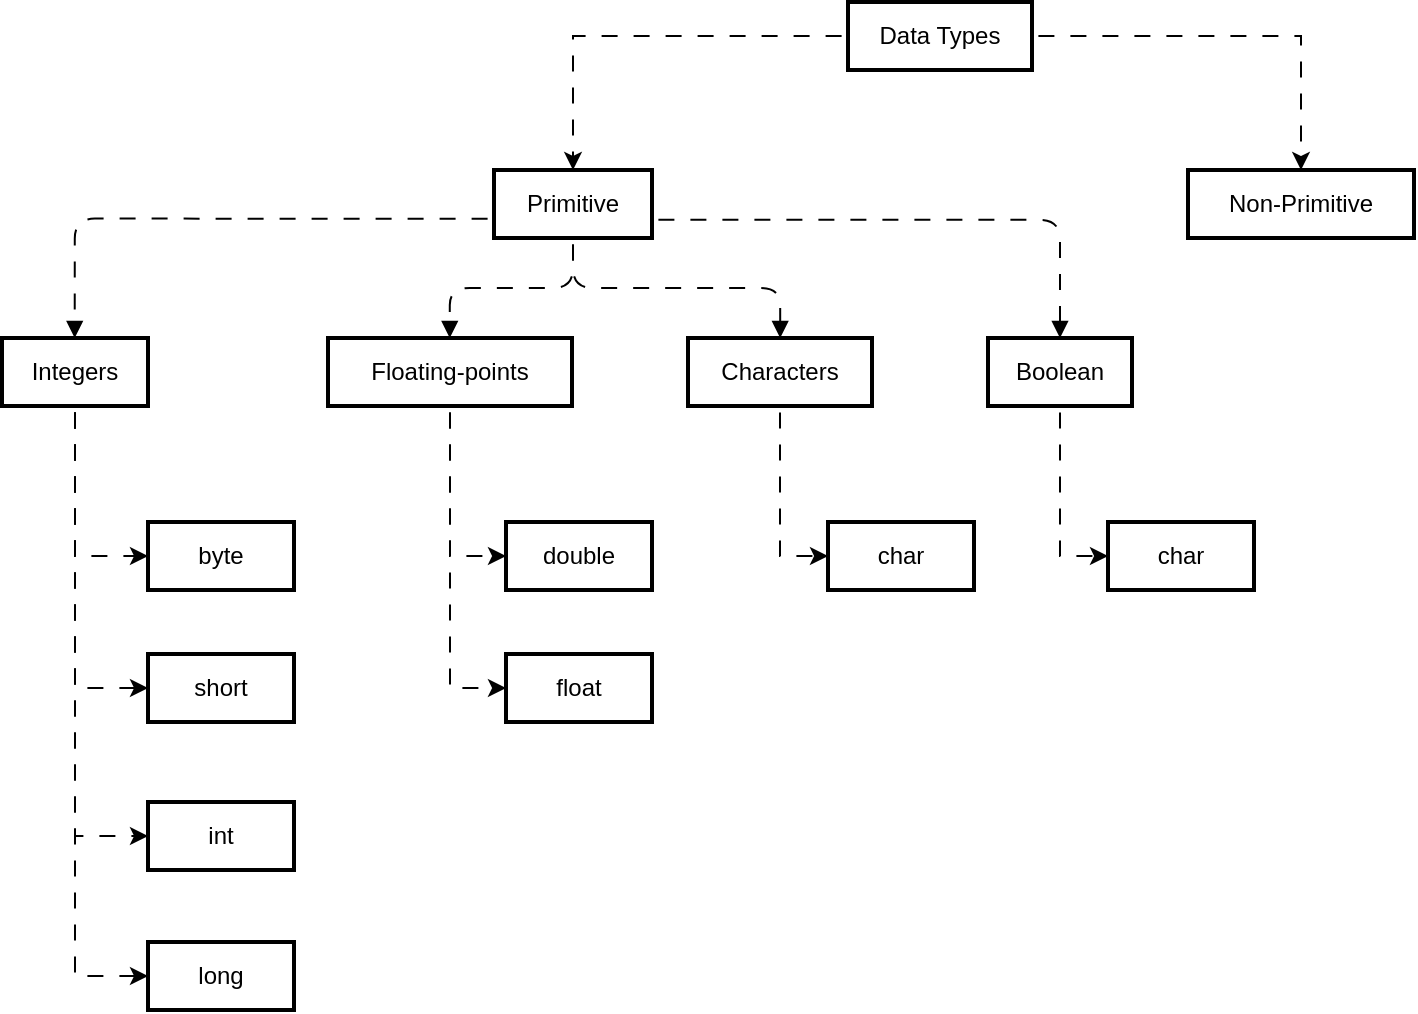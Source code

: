 <mxfile version="23.1.6" type="github">
  <diagram name="Page-1" id="NZbzHBPe5YF4VIzsgg0A">
    <mxGraphModel dx="2284" dy="1882" grid="1" gridSize="10" guides="1" tooltips="1" connect="1" arrows="1" fold="1" page="1" pageScale="1" pageWidth="850" pageHeight="1100" math="0" shadow="0">
      <root>
        <mxCell id="0" />
        <mxCell id="1" parent="0" />
        <mxCell id="fs3YQXYDzvtj9iLQUYuB-33" style="edgeStyle=orthogonalEdgeStyle;rounded=0;orthogonalLoop=1;jettySize=auto;html=1;entryX=0.5;entryY=0;entryDx=0;entryDy=0;exitX=0;exitY=0.5;exitDx=0;exitDy=0;flowAnimation=1;" edge="1" parent="1" source="2" target="3">
          <mxGeometry relative="1" as="geometry" />
        </mxCell>
        <mxCell id="fs3YQXYDzvtj9iLQUYuB-34" style="edgeStyle=orthogonalEdgeStyle;rounded=0;orthogonalLoop=1;jettySize=auto;html=1;entryX=0.5;entryY=0;entryDx=0;entryDy=0;flowAnimation=1;" edge="1" parent="1" source="2" target="8">
          <mxGeometry relative="1" as="geometry" />
        </mxCell>
        <mxCell id="2" value="Data Types" style="whiteSpace=wrap;strokeWidth=2;" parent="1" vertex="1">
          <mxGeometry x="-410" y="-800" width="92" height="34" as="geometry" />
        </mxCell>
        <mxCell id="3" value="Primitive" style="whiteSpace=wrap;strokeWidth=2;" parent="1" vertex="1">
          <mxGeometry x="-587" y="-716" width="79" height="34" as="geometry" />
        </mxCell>
        <mxCell id="fs3YQXYDzvtj9iLQUYuB-19" style="edgeStyle=orthogonalEdgeStyle;rounded=0;orthogonalLoop=1;jettySize=auto;html=1;entryX=0;entryY=0.5;entryDx=0;entryDy=0;flowAnimation=1;" edge="1" parent="1" source="4" target="fs3YQXYDzvtj9iLQUYuB-14">
          <mxGeometry relative="1" as="geometry" />
        </mxCell>
        <mxCell id="fs3YQXYDzvtj9iLQUYuB-20" style="edgeStyle=orthogonalEdgeStyle;rounded=0;orthogonalLoop=1;jettySize=auto;html=1;entryX=0;entryY=0.5;entryDx=0;entryDy=0;flowAnimation=1;" edge="1" parent="1" source="4" target="fs3YQXYDzvtj9iLQUYuB-15">
          <mxGeometry relative="1" as="geometry" />
        </mxCell>
        <mxCell id="fs3YQXYDzvtj9iLQUYuB-21" style="edgeStyle=orthogonalEdgeStyle;rounded=0;orthogonalLoop=1;jettySize=auto;html=1;entryX=0;entryY=0.5;entryDx=0;entryDy=0;flowAnimation=1;" edge="1" parent="1" source="4" target="fs3YQXYDzvtj9iLQUYuB-16">
          <mxGeometry relative="1" as="geometry" />
        </mxCell>
        <mxCell id="fs3YQXYDzvtj9iLQUYuB-22" style="edgeStyle=orthogonalEdgeStyle;rounded=0;orthogonalLoop=1;jettySize=auto;html=1;entryX=0;entryY=0.5;entryDx=0;entryDy=0;flowAnimation=1;" edge="1" parent="1" source="4" target="fs3YQXYDzvtj9iLQUYuB-17">
          <mxGeometry relative="1" as="geometry" />
        </mxCell>
        <mxCell id="4" value="Integers" style="whiteSpace=wrap;strokeWidth=2;" parent="1" vertex="1">
          <mxGeometry x="-833" y="-632" width="73" height="34" as="geometry" />
        </mxCell>
        <mxCell id="fs3YQXYDzvtj9iLQUYuB-25" style="edgeStyle=orthogonalEdgeStyle;rounded=0;orthogonalLoop=1;jettySize=auto;html=1;entryX=0;entryY=0.5;entryDx=0;entryDy=0;flowAnimation=1;" edge="1" parent="1" source="5" target="fs3YQXYDzvtj9iLQUYuB-23">
          <mxGeometry relative="1" as="geometry" />
        </mxCell>
        <mxCell id="fs3YQXYDzvtj9iLQUYuB-26" style="edgeStyle=orthogonalEdgeStyle;rounded=0;orthogonalLoop=1;jettySize=auto;html=1;entryX=0;entryY=0.5;entryDx=0;entryDy=0;flowAnimation=1;" edge="1" parent="1" source="5" target="fs3YQXYDzvtj9iLQUYuB-24">
          <mxGeometry relative="1" as="geometry" />
        </mxCell>
        <mxCell id="5" value="Floating-points" style="whiteSpace=wrap;strokeWidth=2;" parent="1" vertex="1">
          <mxGeometry x="-670" y="-632" width="122" height="34" as="geometry" />
        </mxCell>
        <mxCell id="fs3YQXYDzvtj9iLQUYuB-29" style="edgeStyle=orthogonalEdgeStyle;rounded=0;orthogonalLoop=1;jettySize=auto;html=1;entryX=0;entryY=0.5;entryDx=0;entryDy=0;flowAnimation=1;" edge="1" parent="1" source="6" target="fs3YQXYDzvtj9iLQUYuB-27">
          <mxGeometry relative="1" as="geometry" />
        </mxCell>
        <mxCell id="6" value="Characters" style="whiteSpace=wrap;strokeWidth=2;" parent="1" vertex="1">
          <mxGeometry x="-490" y="-632" width="92" height="34" as="geometry" />
        </mxCell>
        <mxCell id="fs3YQXYDzvtj9iLQUYuB-32" style="edgeStyle=orthogonalEdgeStyle;rounded=0;orthogonalLoop=1;jettySize=auto;html=1;entryX=0;entryY=0.5;entryDx=0;entryDy=0;flowAnimation=1;" edge="1" parent="1" source="7" target="fs3YQXYDzvtj9iLQUYuB-31">
          <mxGeometry relative="1" as="geometry" />
        </mxCell>
        <mxCell id="7" value="Boolean" style="whiteSpace=wrap;strokeWidth=2;" parent="1" vertex="1">
          <mxGeometry x="-340" y="-632" width="72" height="34" as="geometry" />
        </mxCell>
        <mxCell id="8" value="Non-Primitive" style="whiteSpace=wrap;strokeWidth=2;" parent="1" vertex="1">
          <mxGeometry x="-240" y="-716" width="113" height="34" as="geometry" />
        </mxCell>
        <mxCell id="10" value="" style="startArrow=none;endArrow=block;exitX=-0.002;exitY=0.717;entryX=0.498;entryY=0;edgeStyle=orthogonalEdgeStyle;flowAnimation=1;" parent="1" source="3" target="4" edge="1">
          <mxGeometry relative="1" as="geometry" />
        </mxCell>
        <mxCell id="11" value="" style="startArrow=none;endArrow=block;exitX=0.5;exitY=1;entryX=0.499;entryY=0;edgeStyle=orthogonalEdgeStyle;flowAnimation=1;exitDx=0;exitDy=0;" parent="1" source="3" target="5" edge="1">
          <mxGeometry relative="1" as="geometry" />
        </mxCell>
        <mxCell id="12" value="" style="startArrow=none;endArrow=block;exitX=0.5;exitY=1;entryX=0.501;entryY=0;edgeStyle=orthogonalEdgeStyle;flowAnimation=1;exitDx=0;exitDy=0;" parent="1" source="3" target="6" edge="1">
          <mxGeometry relative="1" as="geometry" />
        </mxCell>
        <mxCell id="13" value="" style="startArrow=none;endArrow=block;exitX=1.002;exitY=0.733;entryX=0.5;entryY=0;edgeStyle=orthogonalEdgeStyle;flowAnimation=1;" parent="1" source="3" target="7" edge="1">
          <mxGeometry relative="1" as="geometry" />
        </mxCell>
        <mxCell id="fs3YQXYDzvtj9iLQUYuB-14" value="byte" style="whiteSpace=wrap;strokeWidth=2;" vertex="1" parent="1">
          <mxGeometry x="-760" y="-540" width="73" height="34" as="geometry" />
        </mxCell>
        <mxCell id="fs3YQXYDzvtj9iLQUYuB-15" value="short" style="whiteSpace=wrap;strokeWidth=2;" vertex="1" parent="1">
          <mxGeometry x="-760" y="-474" width="73" height="34" as="geometry" />
        </mxCell>
        <mxCell id="fs3YQXYDzvtj9iLQUYuB-16" value="int" style="whiteSpace=wrap;strokeWidth=2;" vertex="1" parent="1">
          <mxGeometry x="-760" y="-400" width="73" height="34" as="geometry" />
        </mxCell>
        <mxCell id="fs3YQXYDzvtj9iLQUYuB-17" value="long" style="whiteSpace=wrap;strokeWidth=2;" vertex="1" parent="1">
          <mxGeometry x="-760" y="-330" width="73" height="34" as="geometry" />
        </mxCell>
        <mxCell id="fs3YQXYDzvtj9iLQUYuB-23" value="double" style="whiteSpace=wrap;strokeWidth=2;" vertex="1" parent="1">
          <mxGeometry x="-581" y="-540" width="73" height="34" as="geometry" />
        </mxCell>
        <mxCell id="fs3YQXYDzvtj9iLQUYuB-24" value="float" style="whiteSpace=wrap;strokeWidth=2;" vertex="1" parent="1">
          <mxGeometry x="-581" y="-474" width="73" height="34" as="geometry" />
        </mxCell>
        <mxCell id="fs3YQXYDzvtj9iLQUYuB-27" value="char" style="whiteSpace=wrap;strokeWidth=2;" vertex="1" parent="1">
          <mxGeometry x="-420" y="-540" width="73" height="34" as="geometry" />
        </mxCell>
        <mxCell id="fs3YQXYDzvtj9iLQUYuB-31" value="char" style="whiteSpace=wrap;strokeWidth=2;" vertex="1" parent="1">
          <mxGeometry x="-280" y="-540" width="73" height="34" as="geometry" />
        </mxCell>
      </root>
    </mxGraphModel>
  </diagram>
</mxfile>
